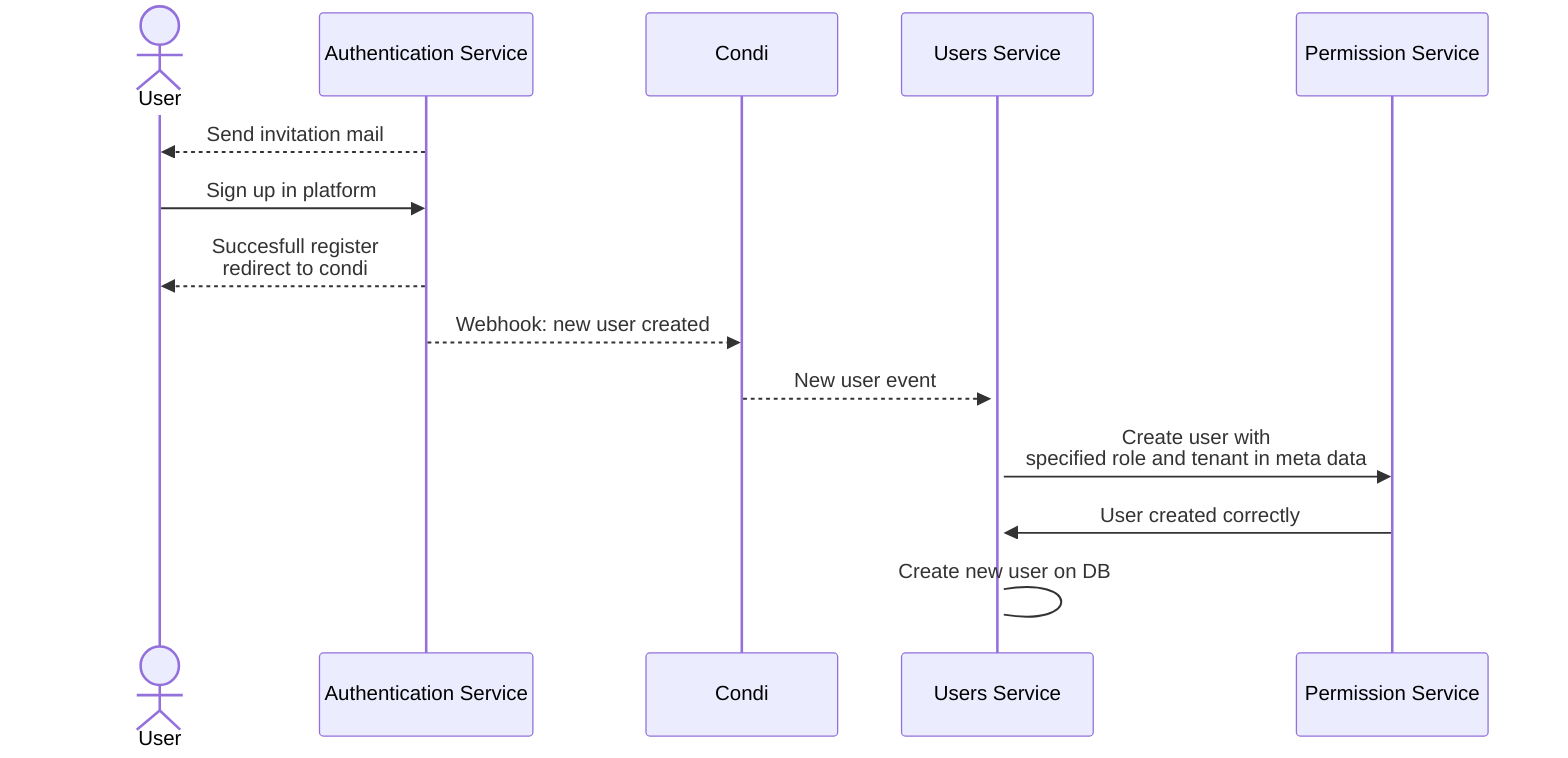 sequenceDiagram
  actor User as User
  participant AS as Authentication Service
  participant Condi as Condi
  participant US as Users Service
  participant PS as Permission Service

  AS-->>User: Send invitation mail
  User->>AS: Sign up in platform

  AS-->>User: Succesfull register <br/> redirect to condi

  AS-->>Condi: Webhook: new user created
  Condi-->>+US: New user event
  US->>PS: Create user with<br/> specified role and tenant in meta data
  PS->>US: User created correctly
  US->US: Create new user on DB